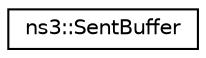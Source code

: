 digraph "Graphical Class Hierarchy"
{
 // LATEX_PDF_SIZE
  edge [fontname="Helvetica",fontsize="10",labelfontname="Helvetica",labelfontsize="10"];
  node [fontname="Helvetica",fontsize="10",shape=record];
  rankdir="LR";
  Node0 [label="ns3::SentBuffer",height=0.2,width=0.4,color="black", fillcolor="white", style="filled",URL="$classns3_1_1_sent_buffer.html",tooltip="Tracks non-blocking sends."];
}

